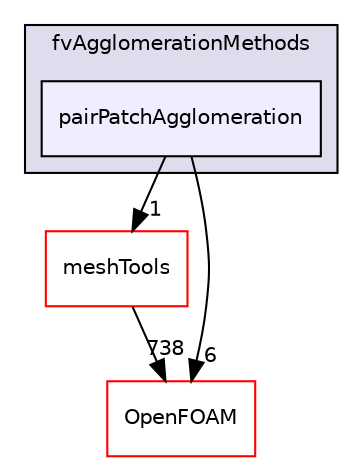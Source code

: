 digraph "src/fvAgglomerationMethods/pairPatchAgglomeration" {
  bgcolor=transparent;
  compound=true
  node [ fontsize="10", fontname="Helvetica"];
  edge [ labelfontsize="10", labelfontname="Helvetica"];
  subgraph clusterdir_41168bd370834a1b1cba6e5748145d93 {
    graph [ bgcolor="#ddddee", pencolor="black", label="fvAgglomerationMethods" fontname="Helvetica", fontsize="10", URL="dir_41168bd370834a1b1cba6e5748145d93.html"]
  dir_9de964c28145ae92bc246650a7b40651 [shape=box, label="pairPatchAgglomeration", style="filled", fillcolor="#eeeeff", pencolor="black", URL="dir_9de964c28145ae92bc246650a7b40651.html"];
  }
  dir_ae30ad0bef50cf391b24c614251bb9fd [shape=box label="meshTools" color="red" URL="dir_ae30ad0bef50cf391b24c614251bb9fd.html"];
  dir_c5473ff19b20e6ec4dfe5c310b3778a8 [shape=box label="OpenFOAM" color="red" URL="dir_c5473ff19b20e6ec4dfe5c310b3778a8.html"];
  dir_ae30ad0bef50cf391b24c614251bb9fd->dir_c5473ff19b20e6ec4dfe5c310b3778a8 [headlabel="738", labeldistance=1.5 headhref="dir_001752_001898.html"];
  dir_9de964c28145ae92bc246650a7b40651->dir_ae30ad0bef50cf391b24c614251bb9fd [headlabel="1", labeldistance=1.5 headhref="dir_001275_001752.html"];
  dir_9de964c28145ae92bc246650a7b40651->dir_c5473ff19b20e6ec4dfe5c310b3778a8 [headlabel="6", labeldistance=1.5 headhref="dir_001275_001898.html"];
}
